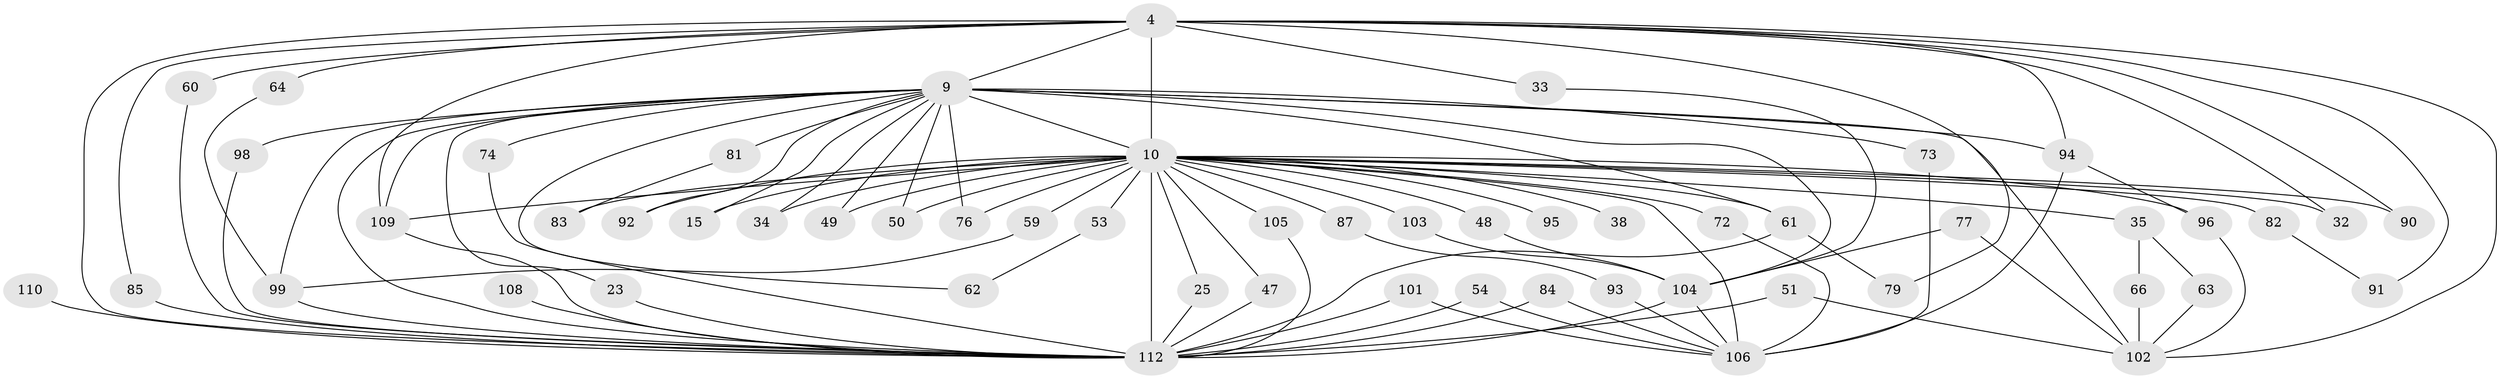// original degree distribution, {21: 0.017857142857142856, 19: 0.008928571428571428, 18: 0.008928571428571428, 16: 0.008928571428571428, 14: 0.008928571428571428, 26: 0.008928571428571428, 24: 0.008928571428571428, 23: 0.008928571428571428, 22: 0.008928571428571428, 4: 0.09821428571428571, 5: 0.026785714285714284, 6: 0.017857142857142856, 2: 0.5446428571428571, 11: 0.017857142857142856, 9: 0.008928571428571428, 3: 0.1875, 7: 0.008928571428571428}
// Generated by graph-tools (version 1.1) at 2025/48/03/04/25 21:48:47]
// undirected, 56 vertices, 106 edges
graph export_dot {
graph [start="1"]
  node [color=gray90,style=filled];
  4 [super="+2"];
  9 [super="+8"];
  10 [super="+7+6"];
  15;
  23;
  25;
  32;
  33;
  34;
  35;
  38;
  47;
  48;
  49 [super="+30"];
  50;
  51;
  53 [super="+11"];
  54;
  59;
  60;
  61 [super="+19+26"];
  62;
  63;
  64 [super="+21"];
  66;
  72 [super="+57"];
  73;
  74;
  76;
  77;
  79;
  81;
  82;
  83;
  84;
  85 [super="+56"];
  87;
  90;
  91;
  92;
  93;
  94 [super="+88"];
  95;
  96 [super="+89"];
  98;
  99 [super="+27+14"];
  101;
  102 [super="+58+18"];
  103;
  104 [super="+20+31+100"];
  105 [super="+46"];
  106 [super="+80+70"];
  108;
  109 [super="+45+40+67+107"];
  110;
  112 [super="+29+111+86"];
  4 -- 9 [weight=4];
  4 -- 10 [weight=8];
  4 -- 32;
  4 -- 90;
  4 -- 64 [weight=3];
  4 -- 79;
  4 -- 91;
  4 -- 94 [weight=2];
  4 -- 33;
  4 -- 60;
  4 -- 102 [weight=2];
  4 -- 109;
  4 -- 85;
  4 -- 112 [weight=5];
  9 -- 10 [weight=8];
  9 -- 23;
  9 -- 34;
  9 -- 62;
  9 -- 73;
  9 -- 81 [weight=2];
  9 -- 74;
  9 -- 76;
  9 -- 15;
  9 -- 92;
  9 -- 98;
  9 -- 50;
  9 -- 61 [weight=3];
  9 -- 102 [weight=2];
  9 -- 94;
  9 -- 109 [weight=3];
  9 -- 104;
  9 -- 49;
  9 -- 112 [weight=5];
  9 -- 99 [weight=2];
  10 -- 47;
  10 -- 49 [weight=2];
  10 -- 72 [weight=3];
  10 -- 90;
  10 -- 92;
  10 -- 95 [weight=2];
  10 -- 109 [weight=3];
  10 -- 87 [weight=2];
  10 -- 25;
  10 -- 34;
  10 -- 35 [weight=2];
  10 -- 103;
  10 -- 105 [weight=4];
  10 -- 48;
  10 -- 53 [weight=3];
  10 -- 61;
  10 -- 76;
  10 -- 15;
  10 -- 82 [weight=2];
  10 -- 83;
  10 -- 32;
  10 -- 38 [weight=2];
  10 -- 112 [weight=16];
  10 -- 50;
  10 -- 59;
  10 -- 96;
  10 -- 106 [weight=5];
  23 -- 112 [weight=2];
  25 -- 112;
  33 -- 104;
  35 -- 63;
  35 -- 66;
  47 -- 112;
  48 -- 104;
  51 -- 102;
  51 -- 112;
  53 -- 62;
  54 -- 106;
  54 -- 112;
  59 -- 99;
  60 -- 112;
  61 -- 79;
  61 -- 112;
  63 -- 102;
  64 -- 99;
  66 -- 102;
  72 -- 106;
  73 -- 106;
  74 -- 112;
  77 -- 102;
  77 -- 104;
  81 -- 83;
  82 -- 91;
  84 -- 106;
  84 -- 112;
  85 -- 112 [weight=2];
  87 -- 93;
  93 -- 106;
  94 -- 96;
  94 -- 106;
  96 -- 102;
  98 -- 112;
  99 -- 112 [weight=2];
  101 -- 106;
  101 -- 112;
  103 -- 104;
  104 -- 106;
  104 -- 112 [weight=5];
  105 -- 112;
  108 -- 112 [weight=2];
  109 -- 112;
  110 -- 112 [weight=2];
}
